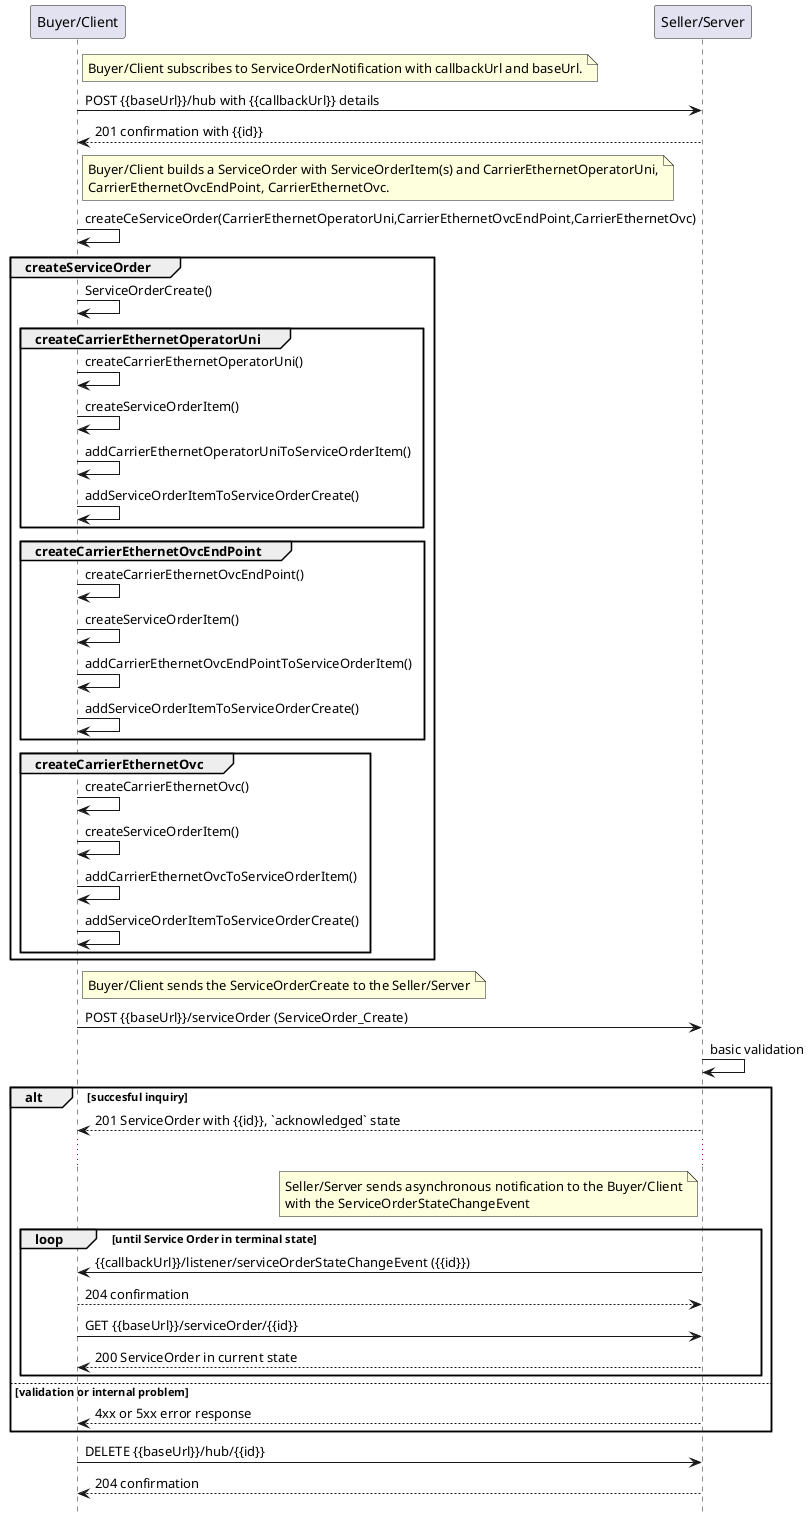 @startuml

hide footbox

participant "Buyer/Client" as B
participant "Seller/Server" as S
note right of B: Buyer/Client subscribes to ServiceOrderNotification with callbackUrl and baseUrl.
B -> S : POST {{baseUrl}}/hub with {{callbackUrl}} details
S --> B: 201 confirmation with {{id}}
note right of B : Buyer/Client builds a ServiceOrder with ServiceOrderItem(s) and CarrierEthernetOperatorUni,\nCarrierEthernetOvcEndPoint, CarrierEthernetOvc.
B -> B : createCeServiceOrder(CarrierEthernetOperatorUni,CarrierEthernetOvcEndPoint,CarrierEthernetOvc)

group createServiceOrder
    B -> B: ServiceOrderCreate()

    group createCarrierEthernetOperatorUni
    B -> B: createCarrierEthernetOperatorUni()
    B -> B: createServiceOrderItem()
    B -> B: addCarrierEthernetOperatorUniToServiceOrderItem()
    B -> B: addServiceOrderItemToServiceOrderCreate()
    end group

    group createCarrierEthernetOvcEndPoint
    B -> B: createCarrierEthernetOvcEndPoint()
    B -> B: createServiceOrderItem()
    B -> B: addCarrierEthernetOvcEndPointToServiceOrderItem()
    B -> B: addServiceOrderItemToServiceOrderCreate()
    end group

    group createCarrierEthernetOvc
    B -> B: createCarrierEthernetOvc()
    B -> B: createServiceOrderItem()
    B -> B: addCarrierEthernetOvcToServiceOrderItem()
    B -> B: addServiceOrderItemToServiceOrderCreate()
    end group
end group

note right of B : Buyer/Client sends the ServiceOrderCreate to the Seller/Server
B -> S : POST {{baseUrl}}/serviceOrder (ServiceOrder_Create)
S -> S : basic validation

alt succesful inquiry
  S --> B : 201 ServiceOrder with {{id}}, `acknowledged` state 

  ...
note left of S : Seller/Server sends asynchronous notification to the Buyer/Client\nwith the ServiceOrderStateChangeEvent
  group loop [until Service Order in terminal state]
      S -> B: {{callbackUrl}}/listener/serviceOrderStateChangeEvent ({{id}})
      B --> S : 204 confirmation
      B -> S :   GET {{baseUrl}}/serviceOrder/{{id}}
      return 200 ServiceOrder in current state
  end

else validation or internal problem
  S --> B : 4xx or 5xx error response
end 

B -> S : DELETE {{baseUrl}}/hub/{{id}} 
S -->  B : 204 confirmation

@enduml